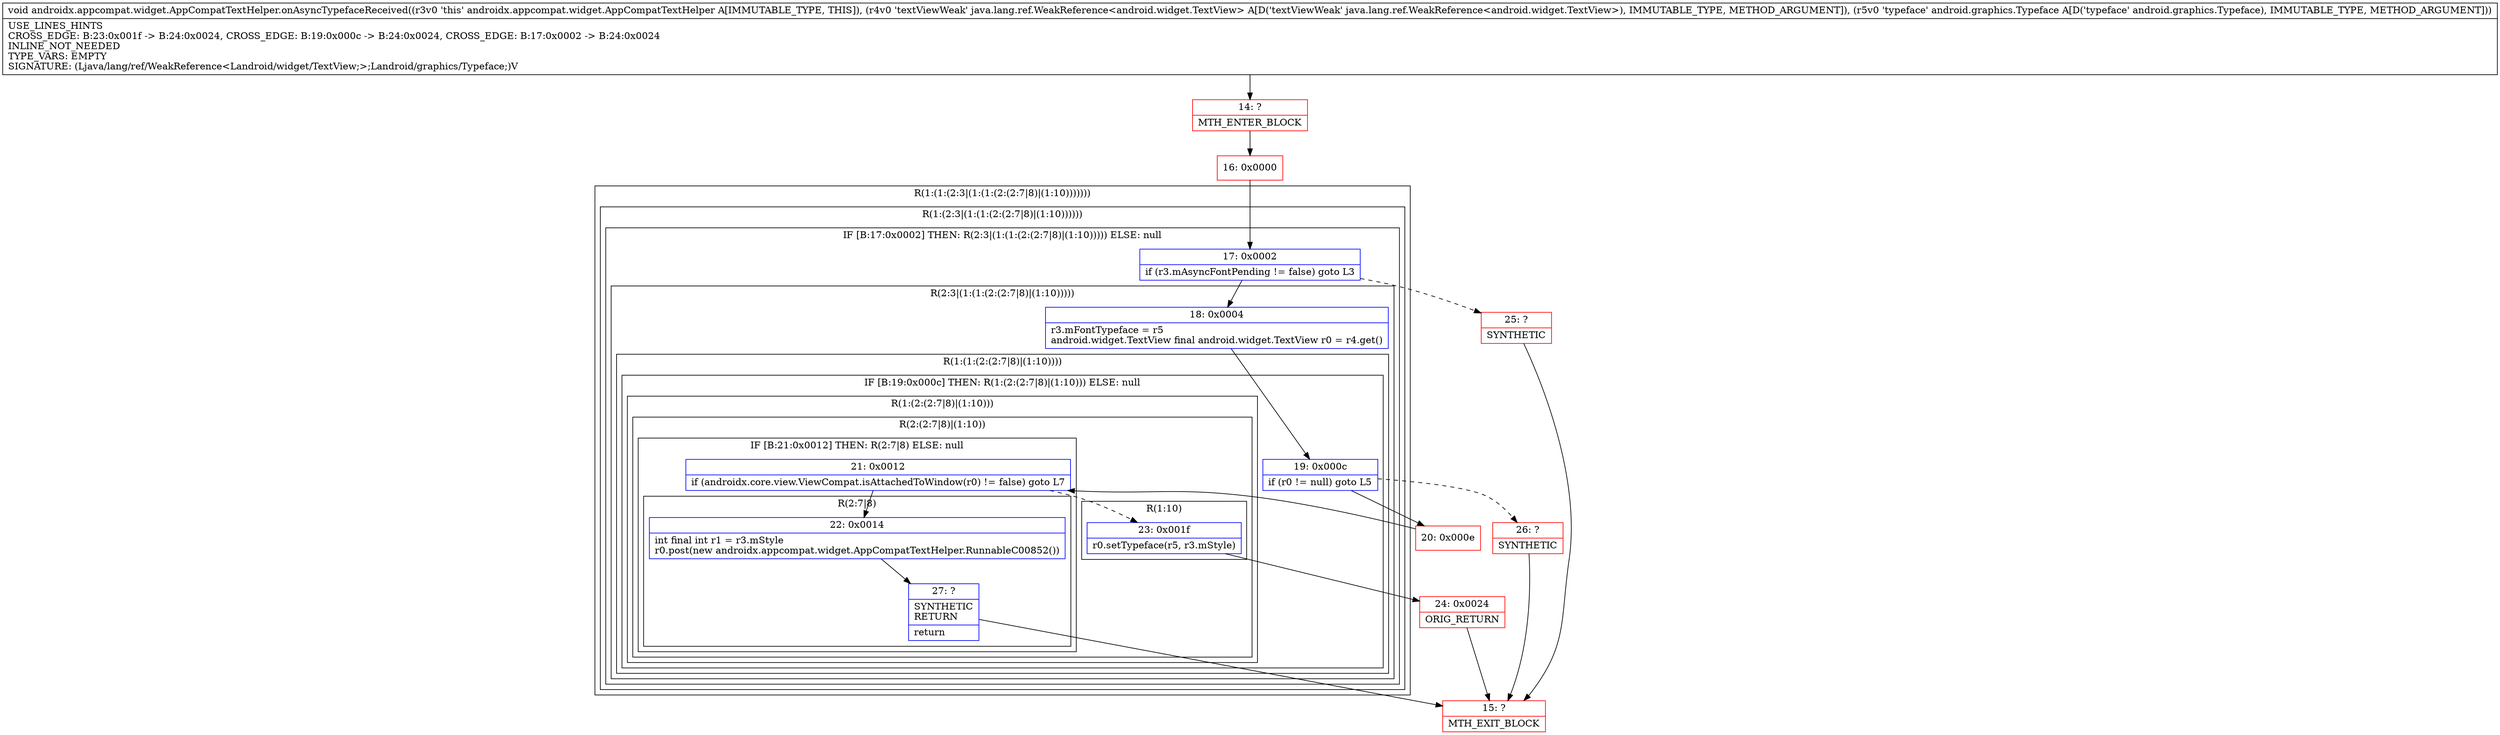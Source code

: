 digraph "CFG forandroidx.appcompat.widget.AppCompatTextHelper.onAsyncTypefaceReceived(Ljava\/lang\/ref\/WeakReference;Landroid\/graphics\/Typeface;)V" {
subgraph cluster_Region_39668405 {
label = "R(1:(1:(2:3|(1:(1:(2:(2:7|8)|(1:10)))))))";
node [shape=record,color=blue];
subgraph cluster_Region_2078232550 {
label = "R(1:(2:3|(1:(1:(2:(2:7|8)|(1:10))))))";
node [shape=record,color=blue];
subgraph cluster_IfRegion_559520290 {
label = "IF [B:17:0x0002] THEN: R(2:3|(1:(1:(2:(2:7|8)|(1:10))))) ELSE: null";
node [shape=record,color=blue];
Node_17 [shape=record,label="{17\:\ 0x0002|if (r3.mAsyncFontPending != false) goto L3\l}"];
subgraph cluster_Region_314361958 {
label = "R(2:3|(1:(1:(2:(2:7|8)|(1:10)))))";
node [shape=record,color=blue];
Node_18 [shape=record,label="{18\:\ 0x0004|r3.mFontTypeface = r5\landroid.widget.TextView final android.widget.TextView r0 = r4.get()\l}"];
subgraph cluster_Region_505842384 {
label = "R(1:(1:(2:(2:7|8)|(1:10))))";
node [shape=record,color=blue];
subgraph cluster_IfRegion_1004418183 {
label = "IF [B:19:0x000c] THEN: R(1:(2:(2:7|8)|(1:10))) ELSE: null";
node [shape=record,color=blue];
Node_19 [shape=record,label="{19\:\ 0x000c|if (r0 != null) goto L5\l}"];
subgraph cluster_Region_1992717123 {
label = "R(1:(2:(2:7|8)|(1:10)))";
node [shape=record,color=blue];
subgraph cluster_Region_2003280386 {
label = "R(2:(2:7|8)|(1:10))";
node [shape=record,color=blue];
subgraph cluster_IfRegion_1561804442 {
label = "IF [B:21:0x0012] THEN: R(2:7|8) ELSE: null";
node [shape=record,color=blue];
Node_21 [shape=record,label="{21\:\ 0x0012|if (androidx.core.view.ViewCompat.isAttachedToWindow(r0) != false) goto L7\l}"];
subgraph cluster_Region_1670469038 {
label = "R(2:7|8)";
node [shape=record,color=blue];
Node_22 [shape=record,label="{22\:\ 0x0014|int final int r1 = r3.mStyle\lr0.post(new androidx.appcompat.widget.AppCompatTextHelper.RunnableC00852())\l}"];
Node_27 [shape=record,label="{27\:\ ?|SYNTHETIC\lRETURN\l|return\l}"];
}
}
subgraph cluster_Region_395988546 {
label = "R(1:10)";
node [shape=record,color=blue];
Node_23 [shape=record,label="{23\:\ 0x001f|r0.setTypeface(r5, r3.mStyle)\l}"];
}
}
}
}
}
}
}
}
}
Node_14 [shape=record,color=red,label="{14\:\ ?|MTH_ENTER_BLOCK\l}"];
Node_16 [shape=record,color=red,label="{16\:\ 0x0000}"];
Node_20 [shape=record,color=red,label="{20\:\ 0x000e}"];
Node_15 [shape=record,color=red,label="{15\:\ ?|MTH_EXIT_BLOCK\l}"];
Node_24 [shape=record,color=red,label="{24\:\ 0x0024|ORIG_RETURN\l}"];
Node_26 [shape=record,color=red,label="{26\:\ ?|SYNTHETIC\l}"];
Node_25 [shape=record,color=red,label="{25\:\ ?|SYNTHETIC\l}"];
MethodNode[shape=record,label="{void androidx.appcompat.widget.AppCompatTextHelper.onAsyncTypefaceReceived((r3v0 'this' androidx.appcompat.widget.AppCompatTextHelper A[IMMUTABLE_TYPE, THIS]), (r4v0 'textViewWeak' java.lang.ref.WeakReference\<android.widget.TextView\> A[D('textViewWeak' java.lang.ref.WeakReference\<android.widget.TextView\>), IMMUTABLE_TYPE, METHOD_ARGUMENT]), (r5v0 'typeface' android.graphics.Typeface A[D('typeface' android.graphics.Typeface), IMMUTABLE_TYPE, METHOD_ARGUMENT]))  | USE_LINES_HINTS\lCROSS_EDGE: B:23:0x001f \-\> B:24:0x0024, CROSS_EDGE: B:19:0x000c \-\> B:24:0x0024, CROSS_EDGE: B:17:0x0002 \-\> B:24:0x0024\lINLINE_NOT_NEEDED\lTYPE_VARS: EMPTY\lSIGNATURE: (Ljava\/lang\/ref\/WeakReference\<Landroid\/widget\/TextView;\>;Landroid\/graphics\/Typeface;)V\l}"];
MethodNode -> Node_14;Node_17 -> Node_18;
Node_17 -> Node_25[style=dashed];
Node_18 -> Node_19;
Node_19 -> Node_20;
Node_19 -> Node_26[style=dashed];
Node_21 -> Node_22;
Node_21 -> Node_23[style=dashed];
Node_22 -> Node_27;
Node_27 -> Node_15;
Node_23 -> Node_24;
Node_14 -> Node_16;
Node_16 -> Node_17;
Node_20 -> Node_21;
Node_24 -> Node_15;
Node_26 -> Node_15;
Node_25 -> Node_15;
}


